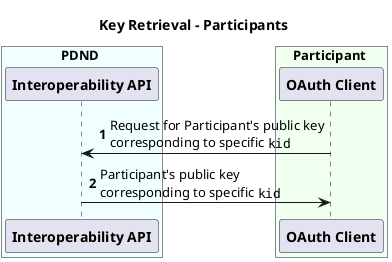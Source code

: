 @startuml Key Retrieval - Participants
title Key Retrieval - Participants

autonumber

box **PDND** #Azure
  participant "**Interoperability API**" as I
end box

box **Participant** #HoneyDew
  participant "**OAuth Client**" as CE
end box

CE->I:Request for Participant's public key\ncorresponding to specific ""kid""
 
I->CE:Participant's public key\ncorresponding to specific ""kid""
@enduml